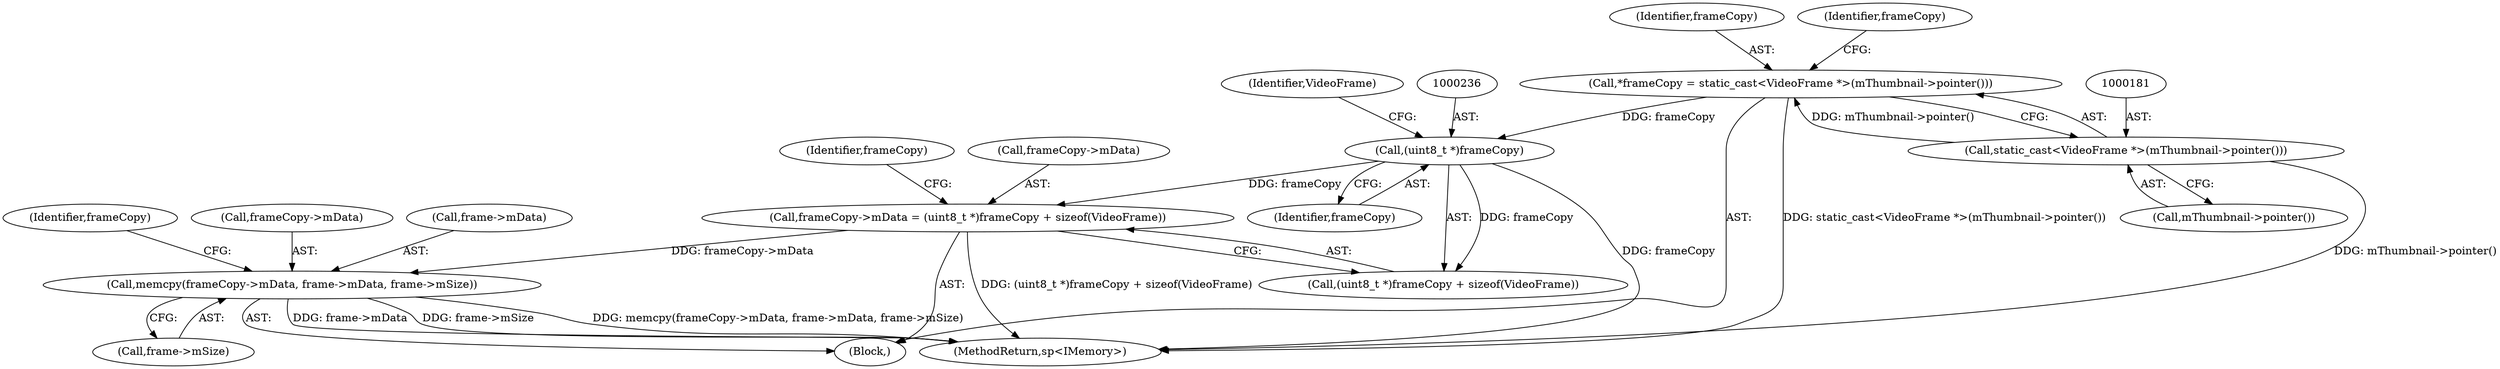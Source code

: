 digraph "0_Android_daef4327fe0c75b0a90bb8627458feec7a301e1f@integer" {
"1000230" [label="(Call,frameCopy->mData = (uint8_t *)frameCopy + sizeof(VideoFrame))"];
"1000235" [label="(Call,(uint8_t *)frameCopy)"];
"1000178" [label="(Call,*frameCopy = static_cast<VideoFrame *>(mThumbnail->pointer()))"];
"1000180" [label="(Call,static_cast<VideoFrame *>(mThumbnail->pointer()))"];
"1000240" [label="(Call,memcpy(frameCopy->mData, frame->mData, frame->mSize))"];
"1000182" [label="(Call,mThumbnail->pointer())"];
"1000242" [label="(Identifier,frameCopy)"];
"1000247" [label="(Call,frame->mSize)"];
"1000252" [label="(Identifier,frameCopy)"];
"1000180" [label="(Call,static_cast<VideoFrame *>(mThumbnail->pointer()))"];
"1000104" [label="(Block,)"];
"1000230" [label="(Call,frameCopy->mData = (uint8_t *)frameCopy + sizeof(VideoFrame))"];
"1000237" [label="(Identifier,frameCopy)"];
"1000178" [label="(Call,*frameCopy = static_cast<VideoFrame *>(mThumbnail->pointer()))"];
"1000240" [label="(Call,memcpy(frameCopy->mData, frame->mData, frame->mSize))"];
"1000235" [label="(Call,(uint8_t *)frameCopy)"];
"1000241" [label="(Call,frameCopy->mData)"];
"1000244" [label="(Call,frame->mData)"];
"1000179" [label="(Identifier,frameCopy)"];
"1000231" [label="(Call,frameCopy->mData)"];
"1000234" [label="(Call,(uint8_t *)frameCopy + sizeof(VideoFrame))"];
"1000259" [label="(MethodReturn,sp<IMemory>)"];
"1000185" [label="(Identifier,frameCopy)"];
"1000239" [label="(Identifier,VideoFrame)"];
"1000230" -> "1000104"  [label="AST: "];
"1000230" -> "1000234"  [label="CFG: "];
"1000231" -> "1000230"  [label="AST: "];
"1000234" -> "1000230"  [label="AST: "];
"1000242" -> "1000230"  [label="CFG: "];
"1000230" -> "1000259"  [label="DDG: (uint8_t *)frameCopy + sizeof(VideoFrame)"];
"1000235" -> "1000230"  [label="DDG: frameCopy"];
"1000230" -> "1000240"  [label="DDG: frameCopy->mData"];
"1000235" -> "1000234"  [label="AST: "];
"1000235" -> "1000237"  [label="CFG: "];
"1000236" -> "1000235"  [label="AST: "];
"1000237" -> "1000235"  [label="AST: "];
"1000239" -> "1000235"  [label="CFG: "];
"1000235" -> "1000259"  [label="DDG: frameCopy"];
"1000235" -> "1000234"  [label="DDG: frameCopy"];
"1000178" -> "1000235"  [label="DDG: frameCopy"];
"1000178" -> "1000104"  [label="AST: "];
"1000178" -> "1000180"  [label="CFG: "];
"1000179" -> "1000178"  [label="AST: "];
"1000180" -> "1000178"  [label="AST: "];
"1000185" -> "1000178"  [label="CFG: "];
"1000178" -> "1000259"  [label="DDG: static_cast<VideoFrame *>(mThumbnail->pointer())"];
"1000180" -> "1000178"  [label="DDG: mThumbnail->pointer()"];
"1000180" -> "1000182"  [label="CFG: "];
"1000181" -> "1000180"  [label="AST: "];
"1000182" -> "1000180"  [label="AST: "];
"1000180" -> "1000259"  [label="DDG: mThumbnail->pointer()"];
"1000240" -> "1000104"  [label="AST: "];
"1000240" -> "1000247"  [label="CFG: "];
"1000241" -> "1000240"  [label="AST: "];
"1000244" -> "1000240"  [label="AST: "];
"1000247" -> "1000240"  [label="AST: "];
"1000252" -> "1000240"  [label="CFG: "];
"1000240" -> "1000259"  [label="DDG: memcpy(frameCopy->mData, frame->mData, frame->mSize)"];
"1000240" -> "1000259"  [label="DDG: frame->mData"];
"1000240" -> "1000259"  [label="DDG: frame->mSize"];
}
